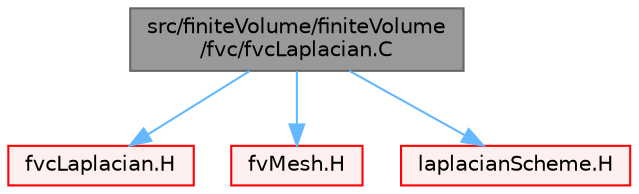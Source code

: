 digraph "src/finiteVolume/finiteVolume/fvc/fvcLaplacian.C"
{
 // LATEX_PDF_SIZE
  bgcolor="transparent";
  edge [fontname=Helvetica,fontsize=10,labelfontname=Helvetica,labelfontsize=10];
  node [fontname=Helvetica,fontsize=10,shape=box,height=0.2,width=0.4];
  Node1 [id="Node000001",label="src/finiteVolume/finiteVolume\l/fvc/fvcLaplacian.C",height=0.2,width=0.4,color="gray40", fillcolor="grey60", style="filled", fontcolor="black",tooltip=" "];
  Node1 -> Node2 [id="edge1_Node000001_Node000002",color="steelblue1",style="solid",tooltip=" "];
  Node2 [id="Node000002",label="fvcLaplacian.H",height=0.2,width=0.4,color="red", fillcolor="#FFF0F0", style="filled",URL="$fvcLaplacian_8H.html",tooltip="Calculate the laplacian of the given field."];
  Node1 -> Node219 [id="edge2_Node000001_Node000219",color="steelblue1",style="solid",tooltip=" "];
  Node219 [id="Node000219",label="fvMesh.H",height=0.2,width=0.4,color="red", fillcolor="#FFF0F0", style="filled",URL="$fvMesh_8H.html",tooltip=" "];
  Node1 -> Node350 [id="edge3_Node000001_Node000350",color="steelblue1",style="solid",tooltip=" "];
  Node350 [id="Node000350",label="laplacianScheme.H",height=0.2,width=0.4,color="red", fillcolor="#FFF0F0", style="filled",URL="$laplacianScheme_8H.html",tooltip=" "];
}
